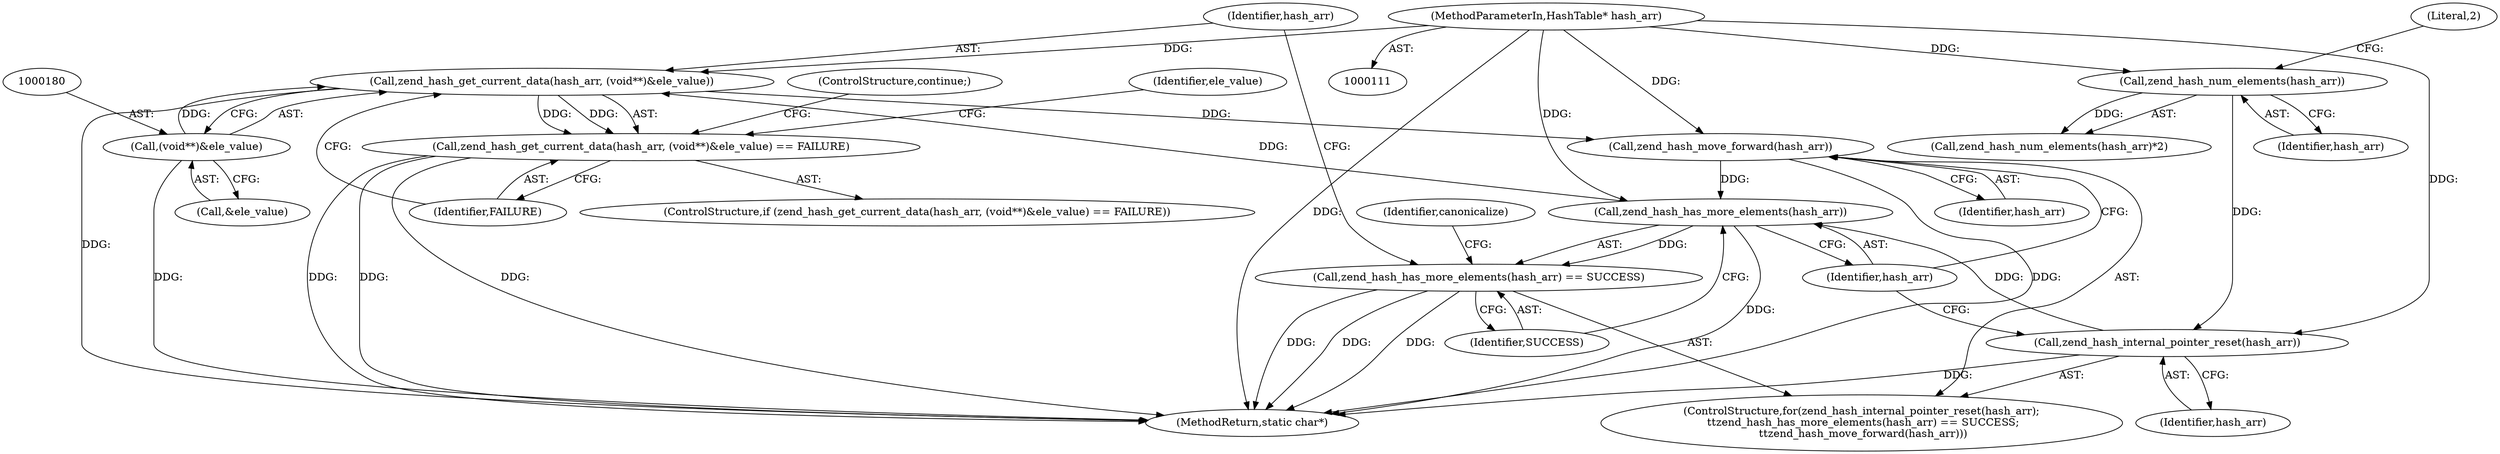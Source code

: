 digraph "0_php-src_97eff7eb57fc2320c267a949cffd622c38712484?w=1_25@pointer" {
"1000177" [label="(Call,zend_hash_get_current_data(hash_arr, (void**)&ele_value))"];
"1000169" [label="(Call,zend_hash_has_more_elements(hash_arr))"];
"1000166" [label="(Call,zend_hash_internal_pointer_reset(hash_arr))"];
"1000160" [label="(Call,zend_hash_num_elements(hash_arr))"];
"1000113" [label="(MethodParameterIn,HashTable* hash_arr)"];
"1000172" [label="(Call,zend_hash_move_forward(hash_arr))"];
"1000177" [label="(Call,zend_hash_get_current_data(hash_arr, (void**)&ele_value))"];
"1000179" [label="(Call,(void**)&ele_value)"];
"1000168" [label="(Call,zend_hash_has_more_elements(hash_arr) == SUCCESS)"];
"1000176" [label="(Call,zend_hash_get_current_data(hash_arr, (void**)&ele_value) == FAILURE)"];
"1000175" [label="(ControlStructure,if (zend_hash_get_current_data(hash_arr, (void**)&ele_value) == FAILURE))"];
"1000162" [label="(Literal,2)"];
"1000183" [label="(Identifier,FAILURE)"];
"1000168" [label="(Call,zend_hash_has_more_elements(hash_arr) == SUCCESS)"];
"1000235" [label="(Identifier,canonicalize)"];
"1000173" [label="(Identifier,hash_arr)"];
"1000170" [label="(Identifier,hash_arr)"];
"1000161" [label="(Identifier,hash_arr)"];
"1000176" [label="(Call,zend_hash_get_current_data(hash_arr, (void**)&ele_value) == FAILURE)"];
"1000177" [label="(Call,zend_hash_get_current_data(hash_arr, (void**)&ele_value))"];
"1000113" [label="(MethodParameterIn,HashTable* hash_arr)"];
"1000160" [label="(Call,zend_hash_num_elements(hash_arr))"];
"1000169" [label="(Call,zend_hash_has_more_elements(hash_arr))"];
"1000165" [label="(ControlStructure,for(zend_hash_internal_pointer_reset(hash_arr);\n \t\tzend_hash_has_more_elements(hash_arr) == SUCCESS;\n \t\tzend_hash_move_forward(hash_arr)))"];
"1000185" [label="(ControlStructure,continue;)"];
"1000189" [label="(Identifier,ele_value)"];
"1000178" [label="(Identifier,hash_arr)"];
"1000167" [label="(Identifier,hash_arr)"];
"1000171" [label="(Identifier,SUCCESS)"];
"1000166" [label="(Call,zend_hash_internal_pointer_reset(hash_arr))"];
"1000159" [label="(Call,zend_hash_num_elements(hash_arr)*2)"];
"1000454" [label="(MethodReturn,static char*)"];
"1000181" [label="(Call,&ele_value)"];
"1000179" [label="(Call,(void**)&ele_value)"];
"1000172" [label="(Call,zend_hash_move_forward(hash_arr))"];
"1000177" -> "1000176"  [label="AST: "];
"1000177" -> "1000179"  [label="CFG: "];
"1000178" -> "1000177"  [label="AST: "];
"1000179" -> "1000177"  [label="AST: "];
"1000183" -> "1000177"  [label="CFG: "];
"1000177" -> "1000454"  [label="DDG: "];
"1000177" -> "1000172"  [label="DDG: "];
"1000177" -> "1000176"  [label="DDG: "];
"1000177" -> "1000176"  [label="DDG: "];
"1000169" -> "1000177"  [label="DDG: "];
"1000113" -> "1000177"  [label="DDG: "];
"1000179" -> "1000177"  [label="DDG: "];
"1000169" -> "1000168"  [label="AST: "];
"1000169" -> "1000170"  [label="CFG: "];
"1000170" -> "1000169"  [label="AST: "];
"1000171" -> "1000169"  [label="CFG: "];
"1000169" -> "1000454"  [label="DDG: "];
"1000169" -> "1000168"  [label="DDG: "];
"1000166" -> "1000169"  [label="DDG: "];
"1000172" -> "1000169"  [label="DDG: "];
"1000113" -> "1000169"  [label="DDG: "];
"1000166" -> "1000165"  [label="AST: "];
"1000166" -> "1000167"  [label="CFG: "];
"1000167" -> "1000166"  [label="AST: "];
"1000170" -> "1000166"  [label="CFG: "];
"1000166" -> "1000454"  [label="DDG: "];
"1000160" -> "1000166"  [label="DDG: "];
"1000113" -> "1000166"  [label="DDG: "];
"1000160" -> "1000159"  [label="AST: "];
"1000160" -> "1000161"  [label="CFG: "];
"1000161" -> "1000160"  [label="AST: "];
"1000162" -> "1000160"  [label="CFG: "];
"1000160" -> "1000159"  [label="DDG: "];
"1000113" -> "1000160"  [label="DDG: "];
"1000113" -> "1000111"  [label="AST: "];
"1000113" -> "1000454"  [label="DDG: "];
"1000113" -> "1000172"  [label="DDG: "];
"1000172" -> "1000165"  [label="AST: "];
"1000172" -> "1000173"  [label="CFG: "];
"1000173" -> "1000172"  [label="AST: "];
"1000170" -> "1000172"  [label="CFG: "];
"1000172" -> "1000454"  [label="DDG: "];
"1000179" -> "1000181"  [label="CFG: "];
"1000180" -> "1000179"  [label="AST: "];
"1000181" -> "1000179"  [label="AST: "];
"1000179" -> "1000454"  [label="DDG: "];
"1000168" -> "1000165"  [label="AST: "];
"1000168" -> "1000171"  [label="CFG: "];
"1000171" -> "1000168"  [label="AST: "];
"1000178" -> "1000168"  [label="CFG: "];
"1000235" -> "1000168"  [label="CFG: "];
"1000168" -> "1000454"  [label="DDG: "];
"1000168" -> "1000454"  [label="DDG: "];
"1000168" -> "1000454"  [label="DDG: "];
"1000176" -> "1000175"  [label="AST: "];
"1000176" -> "1000183"  [label="CFG: "];
"1000183" -> "1000176"  [label="AST: "];
"1000185" -> "1000176"  [label="CFG: "];
"1000189" -> "1000176"  [label="CFG: "];
"1000176" -> "1000454"  [label="DDG: "];
"1000176" -> "1000454"  [label="DDG: "];
"1000176" -> "1000454"  [label="DDG: "];
}
